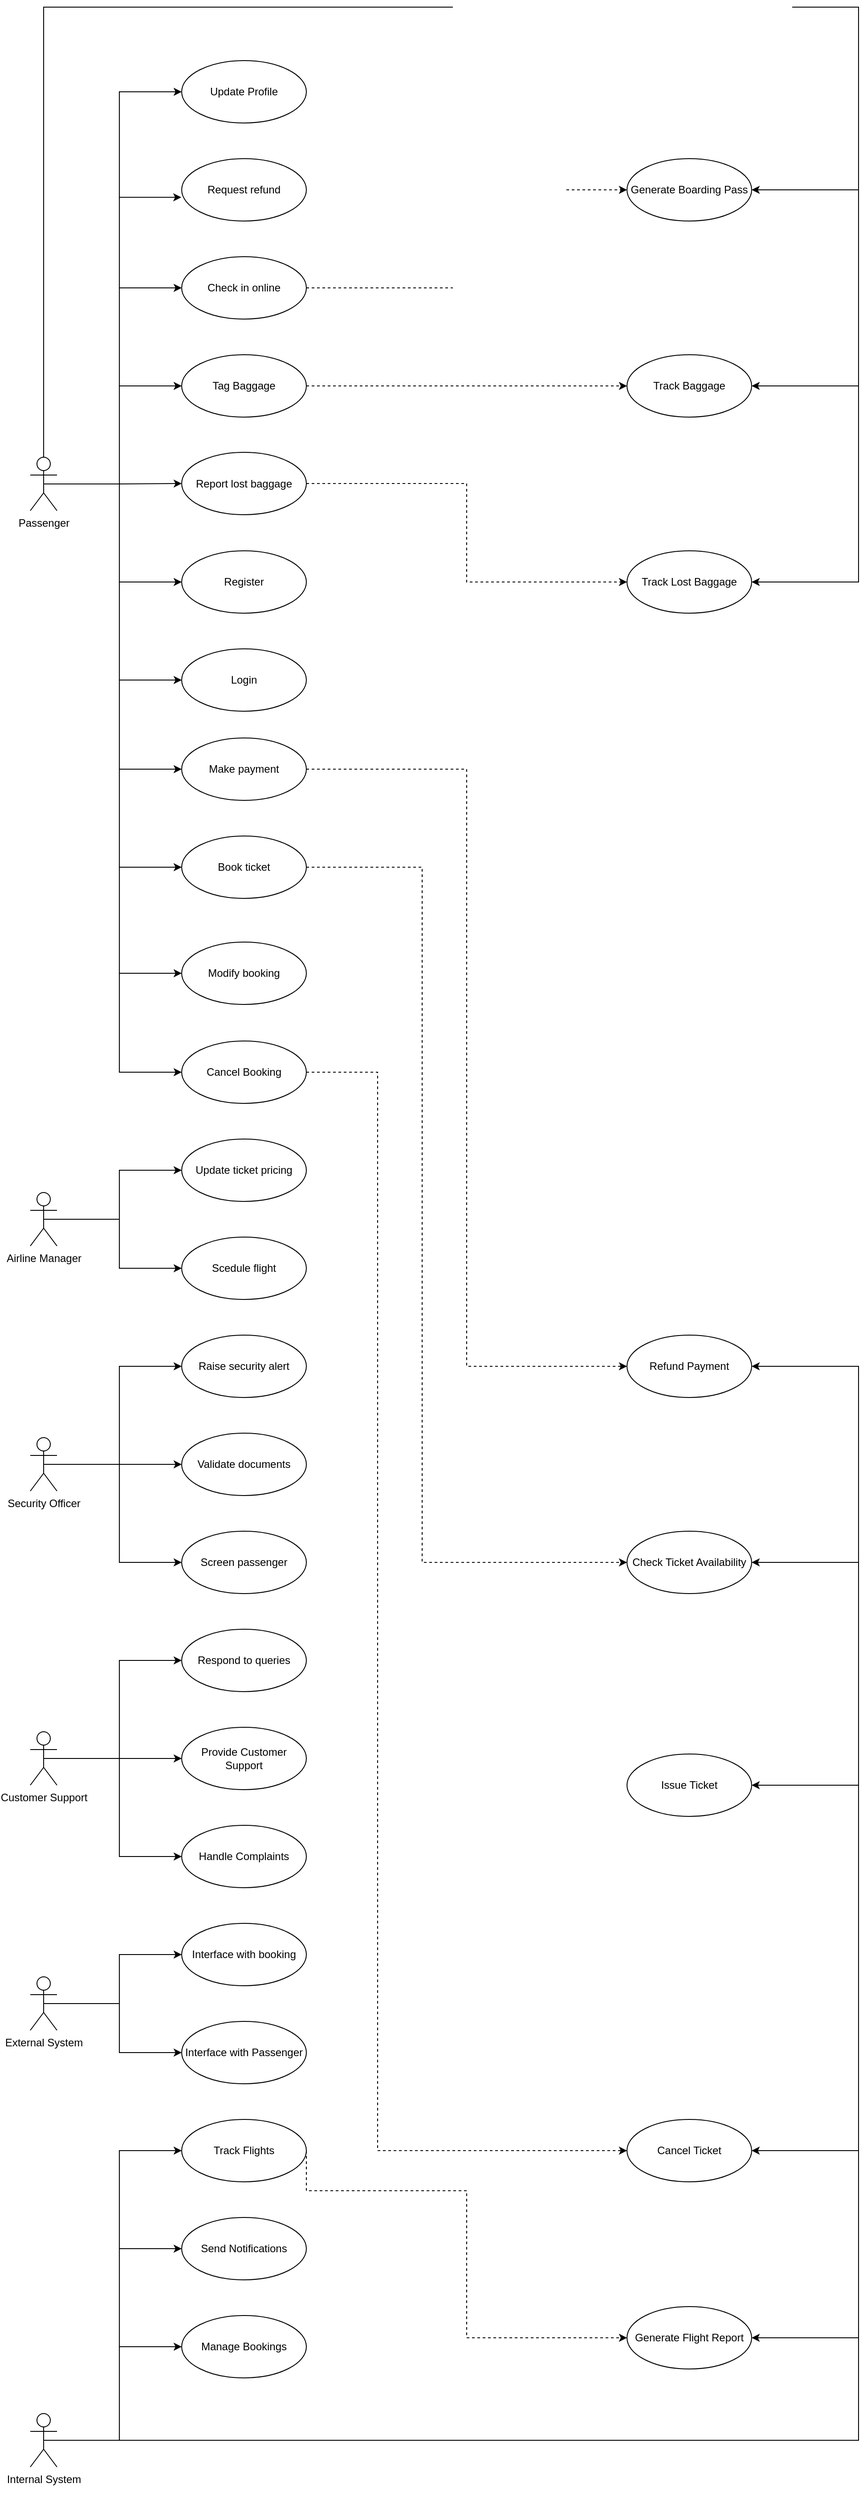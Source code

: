 <mxfile version="26.1.1">
  <diagram id="C5RBs43oDa-KdzZeNtuy" name="Page-1">
    <mxGraphModel dx="2183" dy="1164" grid="1" gridSize="10" guides="1" tooltips="1" connect="1" arrows="1" fold="1" page="1" pageScale="1" pageWidth="827" pageHeight="1169" math="0" shadow="0">
      <root>
        <mxCell id="WIyWlLk6GJQsqaUBKTNV-0" />
        <mxCell id="WIyWlLk6GJQsqaUBKTNV-1" parent="WIyWlLk6GJQsqaUBKTNV-0" />
        <mxCell id="jpGYlBpaC6IZTMkHL4Mq-36" style="edgeStyle=orthogonalEdgeStyle;rounded=0;orthogonalLoop=1;jettySize=auto;html=1;exitX=0.5;exitY=0.5;exitDx=0;exitDy=0;exitPerimeter=0;entryX=0;entryY=0.5;entryDx=0;entryDy=0;" edge="1" parent="WIyWlLk6GJQsqaUBKTNV-1" source="jpGYlBpaC6IZTMkHL4Mq-0" target="jpGYlBpaC6IZTMkHL4Mq-1">
          <mxGeometry relative="1" as="geometry" />
        </mxCell>
        <mxCell id="jpGYlBpaC6IZTMkHL4Mq-38" style="edgeStyle=orthogonalEdgeStyle;rounded=0;orthogonalLoop=1;jettySize=auto;html=1;exitX=0.5;exitY=0.5;exitDx=0;exitDy=0;exitPerimeter=0;entryX=0;entryY=0.5;entryDx=0;entryDy=0;" edge="1" parent="WIyWlLk6GJQsqaUBKTNV-1" source="jpGYlBpaC6IZTMkHL4Mq-0" target="jpGYlBpaC6IZTMkHL4Mq-3">
          <mxGeometry relative="1" as="geometry" />
        </mxCell>
        <mxCell id="jpGYlBpaC6IZTMkHL4Mq-39" style="edgeStyle=orthogonalEdgeStyle;rounded=0;orthogonalLoop=1;jettySize=auto;html=1;exitX=0.5;exitY=0.5;exitDx=0;exitDy=0;exitPerimeter=0;entryX=0;entryY=0.5;entryDx=0;entryDy=0;" edge="1" parent="WIyWlLk6GJQsqaUBKTNV-1" source="jpGYlBpaC6IZTMkHL4Mq-0" target="jpGYlBpaC6IZTMkHL4Mq-4">
          <mxGeometry relative="1" as="geometry" />
        </mxCell>
        <mxCell id="jpGYlBpaC6IZTMkHL4Mq-40" style="edgeStyle=orthogonalEdgeStyle;rounded=0;orthogonalLoop=1;jettySize=auto;html=1;exitX=0.5;exitY=0.5;exitDx=0;exitDy=0;exitPerimeter=0;entryX=0;entryY=0.5;entryDx=0;entryDy=0;" edge="1" parent="WIyWlLk6GJQsqaUBKTNV-1" source="jpGYlBpaC6IZTMkHL4Mq-0" target="jpGYlBpaC6IZTMkHL4Mq-5">
          <mxGeometry relative="1" as="geometry" />
        </mxCell>
        <mxCell id="jpGYlBpaC6IZTMkHL4Mq-41" style="edgeStyle=orthogonalEdgeStyle;rounded=0;orthogonalLoop=1;jettySize=auto;html=1;exitX=0.5;exitY=0.5;exitDx=0;exitDy=0;exitPerimeter=0;entryX=0;entryY=0.5;entryDx=0;entryDy=0;" edge="1" parent="WIyWlLk6GJQsqaUBKTNV-1" source="jpGYlBpaC6IZTMkHL4Mq-0" target="jpGYlBpaC6IZTMkHL4Mq-6">
          <mxGeometry relative="1" as="geometry" />
        </mxCell>
        <mxCell id="jpGYlBpaC6IZTMkHL4Mq-42" style="edgeStyle=orthogonalEdgeStyle;rounded=0;orthogonalLoop=1;jettySize=auto;html=1;exitX=0.5;exitY=0.5;exitDx=0;exitDy=0;exitPerimeter=0;entryX=0;entryY=0.5;entryDx=0;entryDy=0;" edge="1" parent="WIyWlLk6GJQsqaUBKTNV-1" source="jpGYlBpaC6IZTMkHL4Mq-0" target="jpGYlBpaC6IZTMkHL4Mq-7">
          <mxGeometry relative="1" as="geometry" />
        </mxCell>
        <mxCell id="jpGYlBpaC6IZTMkHL4Mq-43" style="edgeStyle=orthogonalEdgeStyle;rounded=0;orthogonalLoop=1;jettySize=auto;html=1;exitX=0.5;exitY=0.5;exitDx=0;exitDy=0;exitPerimeter=0;entryX=0;entryY=0.5;entryDx=0;entryDy=0;" edge="1" parent="WIyWlLk6GJQsqaUBKTNV-1" source="jpGYlBpaC6IZTMkHL4Mq-0" target="jpGYlBpaC6IZTMkHL4Mq-8">
          <mxGeometry relative="1" as="geometry" />
        </mxCell>
        <mxCell id="jpGYlBpaC6IZTMkHL4Mq-44" style="edgeStyle=orthogonalEdgeStyle;rounded=0;orthogonalLoop=1;jettySize=auto;html=1;exitX=0.5;exitY=0.5;exitDx=0;exitDy=0;exitPerimeter=0;entryX=0;entryY=0.5;entryDx=0;entryDy=0;" edge="1" parent="WIyWlLk6GJQsqaUBKTNV-1" source="jpGYlBpaC6IZTMkHL4Mq-0" target="jpGYlBpaC6IZTMkHL4Mq-9">
          <mxGeometry relative="1" as="geometry" />
        </mxCell>
        <mxCell id="jpGYlBpaC6IZTMkHL4Mq-45" style="edgeStyle=orthogonalEdgeStyle;rounded=0;orthogonalLoop=1;jettySize=auto;html=1;exitX=0.5;exitY=0.5;exitDx=0;exitDy=0;exitPerimeter=0;entryX=0;entryY=0.5;entryDx=0;entryDy=0;" edge="1" parent="WIyWlLk6GJQsqaUBKTNV-1" source="jpGYlBpaC6IZTMkHL4Mq-0" target="jpGYlBpaC6IZTMkHL4Mq-11">
          <mxGeometry relative="1" as="geometry" />
        </mxCell>
        <mxCell id="jpGYlBpaC6IZTMkHL4Mq-47" style="edgeStyle=orthogonalEdgeStyle;rounded=0;orthogonalLoop=1;jettySize=auto;html=1;exitX=0.5;exitY=0.5;exitDx=0;exitDy=0;exitPerimeter=0;entryX=0;entryY=0.5;entryDx=0;entryDy=0;" edge="1" parent="WIyWlLk6GJQsqaUBKTNV-1" source="jpGYlBpaC6IZTMkHL4Mq-0" target="jpGYlBpaC6IZTMkHL4Mq-12">
          <mxGeometry relative="1" as="geometry" />
        </mxCell>
        <mxCell id="jpGYlBpaC6IZTMkHL4Mq-80" style="edgeStyle=orthogonalEdgeStyle;rounded=0;orthogonalLoop=1;jettySize=auto;html=1;exitX=0.5;exitY=0.5;exitDx=0;exitDy=0;exitPerimeter=0;entryX=1;entryY=0.5;entryDx=0;entryDy=0;" edge="1" parent="WIyWlLk6GJQsqaUBKTNV-1" source="jpGYlBpaC6IZTMkHL4Mq-0" target="jpGYlBpaC6IZTMkHL4Mq-77">
          <mxGeometry relative="1" as="geometry">
            <Array as="points">
              <mxPoint x="155" y="50" />
              <mxPoint x="1070" y="50" />
              <mxPoint x="1070" y="255" />
            </Array>
          </mxGeometry>
        </mxCell>
        <mxCell id="jpGYlBpaC6IZTMkHL4Mq-81" style="edgeStyle=orthogonalEdgeStyle;rounded=0;orthogonalLoop=1;jettySize=auto;html=1;exitX=0.5;exitY=0.5;exitDx=0;exitDy=0;exitPerimeter=0;entryX=1;entryY=0.5;entryDx=0;entryDy=0;" edge="1" parent="WIyWlLk6GJQsqaUBKTNV-1" source="jpGYlBpaC6IZTMkHL4Mq-0" target="jpGYlBpaC6IZTMkHL4Mq-79">
          <mxGeometry relative="1" as="geometry">
            <Array as="points">
              <mxPoint x="155" y="50" />
              <mxPoint x="1070" y="50" />
              <mxPoint x="1070" y="475" />
            </Array>
          </mxGeometry>
        </mxCell>
        <mxCell id="jpGYlBpaC6IZTMkHL4Mq-82" style="edgeStyle=orthogonalEdgeStyle;rounded=0;orthogonalLoop=1;jettySize=auto;html=1;exitX=0.5;exitY=0.5;exitDx=0;exitDy=0;exitPerimeter=0;entryX=1;entryY=0.5;entryDx=0;entryDy=0;" edge="1" parent="WIyWlLk6GJQsqaUBKTNV-1" source="jpGYlBpaC6IZTMkHL4Mq-0" target="jpGYlBpaC6IZTMkHL4Mq-78">
          <mxGeometry relative="1" as="geometry">
            <Array as="points">
              <mxPoint x="155" y="50" />
              <mxPoint x="1070" y="50" />
              <mxPoint x="1070" y="695" />
            </Array>
          </mxGeometry>
        </mxCell>
        <mxCell id="jpGYlBpaC6IZTMkHL4Mq-0" value="Passenger&lt;div&gt;&lt;br&gt;&lt;/div&gt;" style="shape=umlActor;verticalLabelPosition=bottom;verticalAlign=top;html=1;" vertex="1" parent="WIyWlLk6GJQsqaUBKTNV-1">
          <mxGeometry x="140" y="555" width="30" height="60" as="geometry" />
        </mxCell>
        <mxCell id="jpGYlBpaC6IZTMkHL4Mq-87" style="edgeStyle=orthogonalEdgeStyle;rounded=0;orthogonalLoop=1;jettySize=auto;html=1;exitX=1;exitY=0.5;exitDx=0;exitDy=0;entryX=0;entryY=0.5;entryDx=0;entryDy=0;dashed=1;" edge="1" parent="WIyWlLk6GJQsqaUBKTNV-1" source="jpGYlBpaC6IZTMkHL4Mq-1" target="jpGYlBpaC6IZTMkHL4Mq-71">
          <mxGeometry relative="1" as="geometry" />
        </mxCell>
        <mxCell id="jpGYlBpaC6IZTMkHL4Mq-1" value="Make payment" style="ellipse;whiteSpace=wrap;html=1;" vertex="1" parent="WIyWlLk6GJQsqaUBKTNV-1">
          <mxGeometry x="310" y="870" width="140" height="70" as="geometry" />
        </mxCell>
        <mxCell id="jpGYlBpaC6IZTMkHL4Mq-2" value="Request refund" style="ellipse;whiteSpace=wrap;html=1;" vertex="1" parent="WIyWlLk6GJQsqaUBKTNV-1">
          <mxGeometry x="310" y="220" width="140" height="70" as="geometry" />
        </mxCell>
        <mxCell id="jpGYlBpaC6IZTMkHL4Mq-83" style="edgeStyle=orthogonalEdgeStyle;rounded=0;orthogonalLoop=1;jettySize=auto;html=1;exitX=1;exitY=0.5;exitDx=0;exitDy=0;entryX=0;entryY=0.5;entryDx=0;entryDy=0;dashed=1;" edge="1" parent="WIyWlLk6GJQsqaUBKTNV-1" source="jpGYlBpaC6IZTMkHL4Mq-3" target="jpGYlBpaC6IZTMkHL4Mq-77">
          <mxGeometry relative="1" as="geometry" />
        </mxCell>
        <mxCell id="jpGYlBpaC6IZTMkHL4Mq-3" value="Check in online" style="ellipse;whiteSpace=wrap;html=1;" vertex="1" parent="WIyWlLk6GJQsqaUBKTNV-1">
          <mxGeometry x="310" y="330" width="140" height="70" as="geometry" />
        </mxCell>
        <mxCell id="jpGYlBpaC6IZTMkHL4Mq-84" style="edgeStyle=orthogonalEdgeStyle;rounded=0;orthogonalLoop=1;jettySize=auto;html=1;exitX=1;exitY=0.5;exitDx=0;exitDy=0;entryX=0;entryY=0.5;entryDx=0;entryDy=0;dashed=1;" edge="1" parent="WIyWlLk6GJQsqaUBKTNV-1" source="jpGYlBpaC6IZTMkHL4Mq-4" target="jpGYlBpaC6IZTMkHL4Mq-79">
          <mxGeometry relative="1" as="geometry" />
        </mxCell>
        <mxCell id="jpGYlBpaC6IZTMkHL4Mq-4" value="Tag Baggage" style="ellipse;whiteSpace=wrap;html=1;" vertex="1" parent="WIyWlLk6GJQsqaUBKTNV-1">
          <mxGeometry x="310" y="440" width="140" height="70" as="geometry" />
        </mxCell>
        <mxCell id="jpGYlBpaC6IZTMkHL4Mq-85" style="edgeStyle=orthogonalEdgeStyle;rounded=0;orthogonalLoop=1;jettySize=auto;html=1;exitX=1;exitY=0.5;exitDx=0;exitDy=0;entryX=0;entryY=0.5;entryDx=0;entryDy=0;dashed=1;" edge="1" parent="WIyWlLk6GJQsqaUBKTNV-1" source="jpGYlBpaC6IZTMkHL4Mq-5" target="jpGYlBpaC6IZTMkHL4Mq-78">
          <mxGeometry relative="1" as="geometry" />
        </mxCell>
        <mxCell id="jpGYlBpaC6IZTMkHL4Mq-5" value="Report lost baggage" style="ellipse;whiteSpace=wrap;html=1;" vertex="1" parent="WIyWlLk6GJQsqaUBKTNV-1">
          <mxGeometry x="310" y="549.5" width="140" height="70" as="geometry" />
        </mxCell>
        <mxCell id="jpGYlBpaC6IZTMkHL4Mq-6" value="Register" style="ellipse;whiteSpace=wrap;html=1;" vertex="1" parent="WIyWlLk6GJQsqaUBKTNV-1">
          <mxGeometry x="310" y="660" width="140" height="70" as="geometry" />
        </mxCell>
        <mxCell id="jpGYlBpaC6IZTMkHL4Mq-7" value="Login" style="ellipse;whiteSpace=wrap;html=1;" vertex="1" parent="WIyWlLk6GJQsqaUBKTNV-1">
          <mxGeometry x="310" y="770" width="140" height="70" as="geometry" />
        </mxCell>
        <mxCell id="jpGYlBpaC6IZTMkHL4Mq-8" value="Update Profile" style="ellipse;whiteSpace=wrap;html=1;" vertex="1" parent="WIyWlLk6GJQsqaUBKTNV-1">
          <mxGeometry x="310" y="110" width="140" height="70" as="geometry" />
        </mxCell>
        <mxCell id="jpGYlBpaC6IZTMkHL4Mq-88" style="edgeStyle=orthogonalEdgeStyle;rounded=0;orthogonalLoop=1;jettySize=auto;html=1;exitX=1;exitY=0.5;exitDx=0;exitDy=0;entryX=0;entryY=0.5;entryDx=0;entryDy=0;dashed=1;" edge="1" parent="WIyWlLk6GJQsqaUBKTNV-1" source="jpGYlBpaC6IZTMkHL4Mq-9" target="jpGYlBpaC6IZTMkHL4Mq-70">
          <mxGeometry relative="1" as="geometry">
            <Array as="points">
              <mxPoint x="580" y="1015" />
              <mxPoint x="580" y="1795" />
            </Array>
          </mxGeometry>
        </mxCell>
        <mxCell id="jpGYlBpaC6IZTMkHL4Mq-9" value="Book ticket" style="ellipse;whiteSpace=wrap;html=1;" vertex="1" parent="WIyWlLk6GJQsqaUBKTNV-1">
          <mxGeometry x="310" y="980" width="140" height="70" as="geometry" />
        </mxCell>
        <mxCell id="jpGYlBpaC6IZTMkHL4Mq-11" value="Modify booking" style="ellipse;whiteSpace=wrap;html=1;" vertex="1" parent="WIyWlLk6GJQsqaUBKTNV-1">
          <mxGeometry x="310" y="1099" width="140" height="70" as="geometry" />
        </mxCell>
        <mxCell id="jpGYlBpaC6IZTMkHL4Mq-89" style="edgeStyle=orthogonalEdgeStyle;rounded=0;orthogonalLoop=1;jettySize=auto;html=1;exitX=1;exitY=0.5;exitDx=0;exitDy=0;entryX=0;entryY=0.5;entryDx=0;entryDy=0;dashed=1;" edge="1" parent="WIyWlLk6GJQsqaUBKTNV-1" source="jpGYlBpaC6IZTMkHL4Mq-12" target="jpGYlBpaC6IZTMkHL4Mq-68">
          <mxGeometry relative="1" as="geometry">
            <Array as="points">
              <mxPoint x="530" y="1245" />
              <mxPoint x="530" y="2455" />
            </Array>
          </mxGeometry>
        </mxCell>
        <mxCell id="jpGYlBpaC6IZTMkHL4Mq-12" value="Cancel Booking" style="ellipse;whiteSpace=wrap;html=1;" vertex="1" parent="WIyWlLk6GJQsqaUBKTNV-1">
          <mxGeometry x="310" y="1210" width="140" height="70" as="geometry" />
        </mxCell>
        <mxCell id="jpGYlBpaC6IZTMkHL4Mq-13" value="Update ticket pricing" style="ellipse;whiteSpace=wrap;html=1;" vertex="1" parent="WIyWlLk6GJQsqaUBKTNV-1">
          <mxGeometry x="310" y="1320" width="140" height="70" as="geometry" />
        </mxCell>
        <mxCell id="jpGYlBpaC6IZTMkHL4Mq-14" value="Scedule flight" style="ellipse;whiteSpace=wrap;html=1;" vertex="1" parent="WIyWlLk6GJQsqaUBKTNV-1">
          <mxGeometry x="310" y="1430" width="140" height="70" as="geometry" />
        </mxCell>
        <mxCell id="jpGYlBpaC6IZTMkHL4Mq-15" value="Raise security alert" style="ellipse;whiteSpace=wrap;html=1;" vertex="1" parent="WIyWlLk6GJQsqaUBKTNV-1">
          <mxGeometry x="310" y="1540" width="140" height="70" as="geometry" />
        </mxCell>
        <mxCell id="jpGYlBpaC6IZTMkHL4Mq-16" value="Validate documents" style="ellipse;whiteSpace=wrap;html=1;" vertex="1" parent="WIyWlLk6GJQsqaUBKTNV-1">
          <mxGeometry x="310" y="1650" width="140" height="70" as="geometry" />
        </mxCell>
        <mxCell id="jpGYlBpaC6IZTMkHL4Mq-17" value="Screen passenger" style="ellipse;whiteSpace=wrap;html=1;" vertex="1" parent="WIyWlLk6GJQsqaUBKTNV-1">
          <mxGeometry x="310" y="1760" width="140" height="70" as="geometry" />
        </mxCell>
        <mxCell id="jpGYlBpaC6IZTMkHL4Mq-18" value="Respond to queries" style="ellipse;whiteSpace=wrap;html=1;" vertex="1" parent="WIyWlLk6GJQsqaUBKTNV-1">
          <mxGeometry x="310" y="1870" width="140" height="70" as="geometry" />
        </mxCell>
        <mxCell id="jpGYlBpaC6IZTMkHL4Mq-19" value="Provide Customer Support" style="ellipse;whiteSpace=wrap;html=1;" vertex="1" parent="WIyWlLk6GJQsqaUBKTNV-1">
          <mxGeometry x="310" y="1980" width="140" height="70" as="geometry" />
        </mxCell>
        <mxCell id="jpGYlBpaC6IZTMkHL4Mq-20" value="Handle Complaints" style="ellipse;whiteSpace=wrap;html=1;" vertex="1" parent="WIyWlLk6GJQsqaUBKTNV-1">
          <mxGeometry x="310" y="2090" width="140" height="70" as="geometry" />
        </mxCell>
        <mxCell id="jpGYlBpaC6IZTMkHL4Mq-21" value="Interface with booking" style="ellipse;whiteSpace=wrap;html=1;" vertex="1" parent="WIyWlLk6GJQsqaUBKTNV-1">
          <mxGeometry x="310" y="2200" width="140" height="70" as="geometry" />
        </mxCell>
        <mxCell id="jpGYlBpaC6IZTMkHL4Mq-22" value="Interface with Passenger" style="ellipse;whiteSpace=wrap;html=1;" vertex="1" parent="WIyWlLk6GJQsqaUBKTNV-1">
          <mxGeometry x="310" y="2310" width="140" height="70" as="geometry" />
        </mxCell>
        <mxCell id="jpGYlBpaC6IZTMkHL4Mq-90" style="edgeStyle=orthogonalEdgeStyle;rounded=0;orthogonalLoop=1;jettySize=auto;html=1;exitX=1;exitY=0.5;exitDx=0;exitDy=0;entryX=0;entryY=0.5;entryDx=0;entryDy=0;dashed=1;" edge="1" parent="WIyWlLk6GJQsqaUBKTNV-1" source="jpGYlBpaC6IZTMkHL4Mq-23" target="jpGYlBpaC6IZTMkHL4Mq-67">
          <mxGeometry relative="1" as="geometry">
            <Array as="points">
              <mxPoint x="450" y="2500" />
              <mxPoint x="630" y="2500" />
              <mxPoint x="630" y="2665" />
            </Array>
          </mxGeometry>
        </mxCell>
        <mxCell id="jpGYlBpaC6IZTMkHL4Mq-23" value="Track Flights" style="ellipse;whiteSpace=wrap;html=1;" vertex="1" parent="WIyWlLk6GJQsqaUBKTNV-1">
          <mxGeometry x="310" y="2420" width="140" height="70" as="geometry" />
        </mxCell>
        <mxCell id="jpGYlBpaC6IZTMkHL4Mq-24" value="Send Notifications" style="ellipse;whiteSpace=wrap;html=1;" vertex="1" parent="WIyWlLk6GJQsqaUBKTNV-1">
          <mxGeometry x="310" y="2530" width="140" height="70" as="geometry" />
        </mxCell>
        <mxCell id="jpGYlBpaC6IZTMkHL4Mq-25" value="Manage Bookings" style="ellipse;whiteSpace=wrap;html=1;" vertex="1" parent="WIyWlLk6GJQsqaUBKTNV-1">
          <mxGeometry x="310" y="2640" width="140" height="70" as="geometry" />
        </mxCell>
        <mxCell id="jpGYlBpaC6IZTMkHL4Mq-37" style="edgeStyle=orthogonalEdgeStyle;rounded=0;orthogonalLoop=1;jettySize=auto;html=1;exitX=0.5;exitY=0.5;exitDx=0;exitDy=0;exitPerimeter=0;entryX=-0.003;entryY=0.62;entryDx=0;entryDy=0;entryPerimeter=0;" edge="1" parent="WIyWlLk6GJQsqaUBKTNV-1" source="jpGYlBpaC6IZTMkHL4Mq-0" target="jpGYlBpaC6IZTMkHL4Mq-2">
          <mxGeometry relative="1" as="geometry" />
        </mxCell>
        <mxCell id="jpGYlBpaC6IZTMkHL4Mq-49" style="edgeStyle=orthogonalEdgeStyle;rounded=0;orthogonalLoop=1;jettySize=auto;html=1;exitX=0.5;exitY=0.5;exitDx=0;exitDy=0;exitPerimeter=0;entryX=0;entryY=0.5;entryDx=0;entryDy=0;" edge="1" parent="WIyWlLk6GJQsqaUBKTNV-1" source="jpGYlBpaC6IZTMkHL4Mq-48" target="jpGYlBpaC6IZTMkHL4Mq-13">
          <mxGeometry relative="1" as="geometry" />
        </mxCell>
        <mxCell id="jpGYlBpaC6IZTMkHL4Mq-50" style="edgeStyle=orthogonalEdgeStyle;rounded=0;orthogonalLoop=1;jettySize=auto;html=1;exitX=0.5;exitY=0.5;exitDx=0;exitDy=0;exitPerimeter=0;entryX=0;entryY=0.5;entryDx=0;entryDy=0;" edge="1" parent="WIyWlLk6GJQsqaUBKTNV-1" source="jpGYlBpaC6IZTMkHL4Mq-48" target="jpGYlBpaC6IZTMkHL4Mq-14">
          <mxGeometry relative="1" as="geometry" />
        </mxCell>
        <mxCell id="jpGYlBpaC6IZTMkHL4Mq-48" value="&lt;div&gt;Airline Manager&lt;/div&gt;&lt;div&gt;&lt;br&gt;&lt;/div&gt;" style="shape=umlActor;verticalLabelPosition=bottom;verticalAlign=top;html=1;" vertex="1" parent="WIyWlLk6GJQsqaUBKTNV-1">
          <mxGeometry x="140" y="1380" width="30" height="60" as="geometry" />
        </mxCell>
        <mxCell id="jpGYlBpaC6IZTMkHL4Mq-53" style="edgeStyle=orthogonalEdgeStyle;rounded=0;orthogonalLoop=1;jettySize=auto;html=1;exitX=0.5;exitY=0.5;exitDx=0;exitDy=0;exitPerimeter=0;entryX=0;entryY=0.5;entryDx=0;entryDy=0;" edge="1" parent="WIyWlLk6GJQsqaUBKTNV-1" source="jpGYlBpaC6IZTMkHL4Mq-52" target="jpGYlBpaC6IZTMkHL4Mq-15">
          <mxGeometry relative="1" as="geometry" />
        </mxCell>
        <mxCell id="jpGYlBpaC6IZTMkHL4Mq-54" style="edgeStyle=orthogonalEdgeStyle;rounded=0;orthogonalLoop=1;jettySize=auto;html=1;exitX=0.5;exitY=0.5;exitDx=0;exitDy=0;exitPerimeter=0;entryX=0;entryY=0.5;entryDx=0;entryDy=0;" edge="1" parent="WIyWlLk6GJQsqaUBKTNV-1" source="jpGYlBpaC6IZTMkHL4Mq-52" target="jpGYlBpaC6IZTMkHL4Mq-16">
          <mxGeometry relative="1" as="geometry" />
        </mxCell>
        <mxCell id="jpGYlBpaC6IZTMkHL4Mq-55" style="edgeStyle=orthogonalEdgeStyle;rounded=0;orthogonalLoop=1;jettySize=auto;html=1;exitX=0.5;exitY=0.5;exitDx=0;exitDy=0;exitPerimeter=0;entryX=0;entryY=0.5;entryDx=0;entryDy=0;" edge="1" parent="WIyWlLk6GJQsqaUBKTNV-1" source="jpGYlBpaC6IZTMkHL4Mq-52" target="jpGYlBpaC6IZTMkHL4Mq-17">
          <mxGeometry relative="1" as="geometry" />
        </mxCell>
        <mxCell id="jpGYlBpaC6IZTMkHL4Mq-52" value="&lt;div&gt;Security Officer&lt;/div&gt;&lt;div&gt;&lt;br&gt;&lt;/div&gt;" style="shape=umlActor;verticalLabelPosition=bottom;verticalAlign=top;html=1;" vertex="1" parent="WIyWlLk6GJQsqaUBKTNV-1">
          <mxGeometry x="140" y="1655" width="30" height="60" as="geometry" />
        </mxCell>
        <mxCell id="jpGYlBpaC6IZTMkHL4Mq-57" style="edgeStyle=orthogonalEdgeStyle;rounded=0;orthogonalLoop=1;jettySize=auto;html=1;exitX=0.5;exitY=0.5;exitDx=0;exitDy=0;exitPerimeter=0;" edge="1" parent="WIyWlLk6GJQsqaUBKTNV-1" source="jpGYlBpaC6IZTMkHL4Mq-56" target="jpGYlBpaC6IZTMkHL4Mq-18">
          <mxGeometry relative="1" as="geometry">
            <Array as="points">
              <mxPoint x="240" y="2015" />
              <mxPoint x="240" y="1905" />
            </Array>
          </mxGeometry>
        </mxCell>
        <mxCell id="jpGYlBpaC6IZTMkHL4Mq-58" style="edgeStyle=orthogonalEdgeStyle;rounded=0;orthogonalLoop=1;jettySize=auto;html=1;exitX=0.5;exitY=0.5;exitDx=0;exitDy=0;exitPerimeter=0;entryX=0;entryY=0.5;entryDx=0;entryDy=0;" edge="1" parent="WIyWlLk6GJQsqaUBKTNV-1" source="jpGYlBpaC6IZTMkHL4Mq-56" target="jpGYlBpaC6IZTMkHL4Mq-19">
          <mxGeometry relative="1" as="geometry" />
        </mxCell>
        <mxCell id="jpGYlBpaC6IZTMkHL4Mq-60" style="edgeStyle=orthogonalEdgeStyle;rounded=0;orthogonalLoop=1;jettySize=auto;html=1;exitX=0.5;exitY=0.5;exitDx=0;exitDy=0;exitPerimeter=0;entryX=0;entryY=0.5;entryDx=0;entryDy=0;" edge="1" parent="WIyWlLk6GJQsqaUBKTNV-1" source="jpGYlBpaC6IZTMkHL4Mq-56" target="jpGYlBpaC6IZTMkHL4Mq-20">
          <mxGeometry relative="1" as="geometry" />
        </mxCell>
        <mxCell id="jpGYlBpaC6IZTMkHL4Mq-56" value="&lt;div&gt;Customer Support&lt;/div&gt;" style="shape=umlActor;verticalLabelPosition=bottom;verticalAlign=top;html=1;" vertex="1" parent="WIyWlLk6GJQsqaUBKTNV-1">
          <mxGeometry x="140" y="1985" width="30" height="60" as="geometry" />
        </mxCell>
        <mxCell id="jpGYlBpaC6IZTMkHL4Mq-61" style="edgeStyle=orthogonalEdgeStyle;rounded=0;orthogonalLoop=1;jettySize=auto;html=1;exitX=0.5;exitY=0.5;exitDx=0;exitDy=0;exitPerimeter=0;entryX=0;entryY=0.5;entryDx=0;entryDy=0;" edge="1" parent="WIyWlLk6GJQsqaUBKTNV-1" source="jpGYlBpaC6IZTMkHL4Mq-59" target="jpGYlBpaC6IZTMkHL4Mq-21">
          <mxGeometry relative="1" as="geometry" />
        </mxCell>
        <mxCell id="jpGYlBpaC6IZTMkHL4Mq-62" style="edgeStyle=orthogonalEdgeStyle;rounded=0;orthogonalLoop=1;jettySize=auto;html=1;exitX=0.5;exitY=0.5;exitDx=0;exitDy=0;exitPerimeter=0;entryX=0;entryY=0.5;entryDx=0;entryDy=0;" edge="1" parent="WIyWlLk6GJQsqaUBKTNV-1" source="jpGYlBpaC6IZTMkHL4Mq-59" target="jpGYlBpaC6IZTMkHL4Mq-22">
          <mxGeometry relative="1" as="geometry" />
        </mxCell>
        <mxCell id="jpGYlBpaC6IZTMkHL4Mq-59" value="&lt;div&gt;External System&lt;/div&gt;&lt;div&gt;&lt;br&gt;&lt;/div&gt;" style="shape=umlActor;verticalLabelPosition=bottom;verticalAlign=top;html=1;" vertex="1" parent="WIyWlLk6GJQsqaUBKTNV-1">
          <mxGeometry x="140" y="2260" width="30" height="60" as="geometry" />
        </mxCell>
        <mxCell id="jpGYlBpaC6IZTMkHL4Mq-64" style="edgeStyle=orthogonalEdgeStyle;rounded=0;orthogonalLoop=1;jettySize=auto;html=1;exitX=0.5;exitY=0.5;exitDx=0;exitDy=0;exitPerimeter=0;entryX=0;entryY=0.5;entryDx=0;entryDy=0;" edge="1" parent="WIyWlLk6GJQsqaUBKTNV-1" source="jpGYlBpaC6IZTMkHL4Mq-63" target="jpGYlBpaC6IZTMkHL4Mq-23">
          <mxGeometry relative="1" as="geometry" />
        </mxCell>
        <mxCell id="jpGYlBpaC6IZTMkHL4Mq-65" style="edgeStyle=orthogonalEdgeStyle;rounded=0;orthogonalLoop=1;jettySize=auto;html=1;exitX=0.5;exitY=0.5;exitDx=0;exitDy=0;exitPerimeter=0;entryX=0;entryY=0.5;entryDx=0;entryDy=0;" edge="1" parent="WIyWlLk6GJQsqaUBKTNV-1" source="jpGYlBpaC6IZTMkHL4Mq-63" target="jpGYlBpaC6IZTMkHL4Mq-24">
          <mxGeometry relative="1" as="geometry" />
        </mxCell>
        <mxCell id="jpGYlBpaC6IZTMkHL4Mq-66" style="edgeStyle=orthogonalEdgeStyle;rounded=0;orthogonalLoop=1;jettySize=auto;html=1;exitX=0.5;exitY=0.5;exitDx=0;exitDy=0;exitPerimeter=0;entryX=0;entryY=0.5;entryDx=0;entryDy=0;" edge="1" parent="WIyWlLk6GJQsqaUBKTNV-1" source="jpGYlBpaC6IZTMkHL4Mq-63" target="jpGYlBpaC6IZTMkHL4Mq-25">
          <mxGeometry relative="1" as="geometry" />
        </mxCell>
        <mxCell id="jpGYlBpaC6IZTMkHL4Mq-72" style="edgeStyle=orthogonalEdgeStyle;rounded=0;orthogonalLoop=1;jettySize=auto;html=1;exitX=0.5;exitY=0.5;exitDx=0;exitDy=0;exitPerimeter=0;entryX=1;entryY=0.5;entryDx=0;entryDy=0;" edge="1" parent="WIyWlLk6GJQsqaUBKTNV-1" source="jpGYlBpaC6IZTMkHL4Mq-63" target="jpGYlBpaC6IZTMkHL4Mq-67">
          <mxGeometry relative="1" as="geometry">
            <Array as="points">
              <mxPoint x="1070" y="2780" />
              <mxPoint x="1070" y="2665" />
            </Array>
          </mxGeometry>
        </mxCell>
        <mxCell id="jpGYlBpaC6IZTMkHL4Mq-73" style="edgeStyle=orthogonalEdgeStyle;rounded=0;orthogonalLoop=1;jettySize=auto;html=1;exitX=0.5;exitY=0.5;exitDx=0;exitDy=0;exitPerimeter=0;entryX=1;entryY=0.5;entryDx=0;entryDy=0;" edge="1" parent="WIyWlLk6GJQsqaUBKTNV-1" source="jpGYlBpaC6IZTMkHL4Mq-63" target="jpGYlBpaC6IZTMkHL4Mq-68">
          <mxGeometry relative="1" as="geometry">
            <Array as="points">
              <mxPoint x="1070" y="2780" />
              <mxPoint x="1070" y="2455" />
            </Array>
          </mxGeometry>
        </mxCell>
        <mxCell id="jpGYlBpaC6IZTMkHL4Mq-74" style="edgeStyle=orthogonalEdgeStyle;rounded=0;orthogonalLoop=1;jettySize=auto;html=1;exitX=0.5;exitY=0.5;exitDx=0;exitDy=0;exitPerimeter=0;entryX=1;entryY=0.5;entryDx=0;entryDy=0;" edge="1" parent="WIyWlLk6GJQsqaUBKTNV-1" source="jpGYlBpaC6IZTMkHL4Mq-63" target="jpGYlBpaC6IZTMkHL4Mq-69">
          <mxGeometry relative="1" as="geometry">
            <Array as="points">
              <mxPoint x="1070" y="2780" />
              <mxPoint x="1070" y="2045" />
            </Array>
          </mxGeometry>
        </mxCell>
        <mxCell id="jpGYlBpaC6IZTMkHL4Mq-75" style="edgeStyle=orthogonalEdgeStyle;rounded=0;orthogonalLoop=1;jettySize=auto;html=1;exitX=0.5;exitY=0.5;exitDx=0;exitDy=0;exitPerimeter=0;entryX=1;entryY=0.5;entryDx=0;entryDy=0;" edge="1" parent="WIyWlLk6GJQsqaUBKTNV-1" source="jpGYlBpaC6IZTMkHL4Mq-63" target="jpGYlBpaC6IZTMkHL4Mq-70">
          <mxGeometry relative="1" as="geometry">
            <Array as="points">
              <mxPoint x="1070" y="2780" />
              <mxPoint x="1070" y="1795" />
            </Array>
          </mxGeometry>
        </mxCell>
        <mxCell id="jpGYlBpaC6IZTMkHL4Mq-76" style="edgeStyle=orthogonalEdgeStyle;rounded=0;orthogonalLoop=1;jettySize=auto;html=1;exitX=0.5;exitY=0.5;exitDx=0;exitDy=0;exitPerimeter=0;entryX=1;entryY=0.5;entryDx=0;entryDy=0;" edge="1" parent="WIyWlLk6GJQsqaUBKTNV-1" source="jpGYlBpaC6IZTMkHL4Mq-63" target="jpGYlBpaC6IZTMkHL4Mq-71">
          <mxGeometry relative="1" as="geometry">
            <Array as="points">
              <mxPoint x="1070" y="2780" />
              <mxPoint x="1070" y="1575" />
            </Array>
          </mxGeometry>
        </mxCell>
        <mxCell id="jpGYlBpaC6IZTMkHL4Mq-63" value="&lt;div&gt;Internal System&lt;/div&gt;&lt;div&gt;&lt;br&gt;&lt;/div&gt;" style="shape=umlActor;verticalLabelPosition=bottom;verticalAlign=top;html=1;" vertex="1" parent="WIyWlLk6GJQsqaUBKTNV-1">
          <mxGeometry x="140" y="2750" width="30" height="60" as="geometry" />
        </mxCell>
        <mxCell id="jpGYlBpaC6IZTMkHL4Mq-67" value="Generate Flight Report" style="ellipse;whiteSpace=wrap;html=1;" vertex="1" parent="WIyWlLk6GJQsqaUBKTNV-1">
          <mxGeometry x="810" y="2630" width="140" height="70" as="geometry" />
        </mxCell>
        <mxCell id="jpGYlBpaC6IZTMkHL4Mq-68" value="Cancel Ticket" style="ellipse;whiteSpace=wrap;html=1;" vertex="1" parent="WIyWlLk6GJQsqaUBKTNV-1">
          <mxGeometry x="810" y="2420" width="140" height="70" as="geometry" />
        </mxCell>
        <mxCell id="jpGYlBpaC6IZTMkHL4Mq-69" value="Issue Ticket" style="ellipse;whiteSpace=wrap;html=1;" vertex="1" parent="WIyWlLk6GJQsqaUBKTNV-1">
          <mxGeometry x="810" y="2010" width="140" height="70" as="geometry" />
        </mxCell>
        <mxCell id="jpGYlBpaC6IZTMkHL4Mq-70" value="Check Ticket Availability" style="ellipse;whiteSpace=wrap;html=1;" vertex="1" parent="WIyWlLk6GJQsqaUBKTNV-1">
          <mxGeometry x="810" y="1760" width="140" height="70" as="geometry" />
        </mxCell>
        <mxCell id="jpGYlBpaC6IZTMkHL4Mq-71" value="Refund Payment" style="ellipse;whiteSpace=wrap;html=1;" vertex="1" parent="WIyWlLk6GJQsqaUBKTNV-1">
          <mxGeometry x="810" y="1540" width="140" height="70" as="geometry" />
        </mxCell>
        <mxCell id="jpGYlBpaC6IZTMkHL4Mq-77" value="Generate Boarding Pass" style="ellipse;whiteSpace=wrap;html=1;" vertex="1" parent="WIyWlLk6GJQsqaUBKTNV-1">
          <mxGeometry x="810" y="220" width="140" height="70" as="geometry" />
        </mxCell>
        <mxCell id="jpGYlBpaC6IZTMkHL4Mq-78" value="Track&lt;span style=&quot;background-color: transparent; color: light-dark(rgb(0, 0, 0), rgb(255, 255, 255));&quot;&gt;&amp;nbsp;Lost Baggage&lt;/span&gt;" style="ellipse;whiteSpace=wrap;html=1;" vertex="1" parent="WIyWlLk6GJQsqaUBKTNV-1">
          <mxGeometry x="810" y="660" width="140" height="70" as="geometry" />
        </mxCell>
        <mxCell id="jpGYlBpaC6IZTMkHL4Mq-79" value="Track&lt;span style=&quot;background-color: transparent; color: light-dark(rgb(0, 0, 0), rgb(255, 255, 255));&quot;&gt;&amp;nbsp;Baggage&lt;/span&gt;" style="ellipse;whiteSpace=wrap;html=1;" vertex="1" parent="WIyWlLk6GJQsqaUBKTNV-1">
          <mxGeometry x="810" y="440" width="140" height="70" as="geometry" />
        </mxCell>
      </root>
    </mxGraphModel>
  </diagram>
</mxfile>
